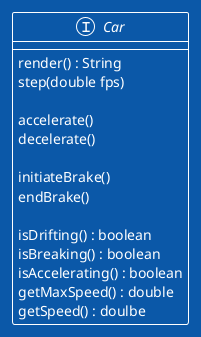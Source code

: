 @startuml Trackmania
!theme amiga

interface Car {
    render() : String
    step(double fps)

    accelerate()
    decelerate()

    initiateBrake()
    endBrake()

    isDrifting() : boolean
    isBreaking() : boolean
    isAccelerating() : boolean
    getMaxSpeed() : double
    getSpeed() : doulbe
}

@enduml
